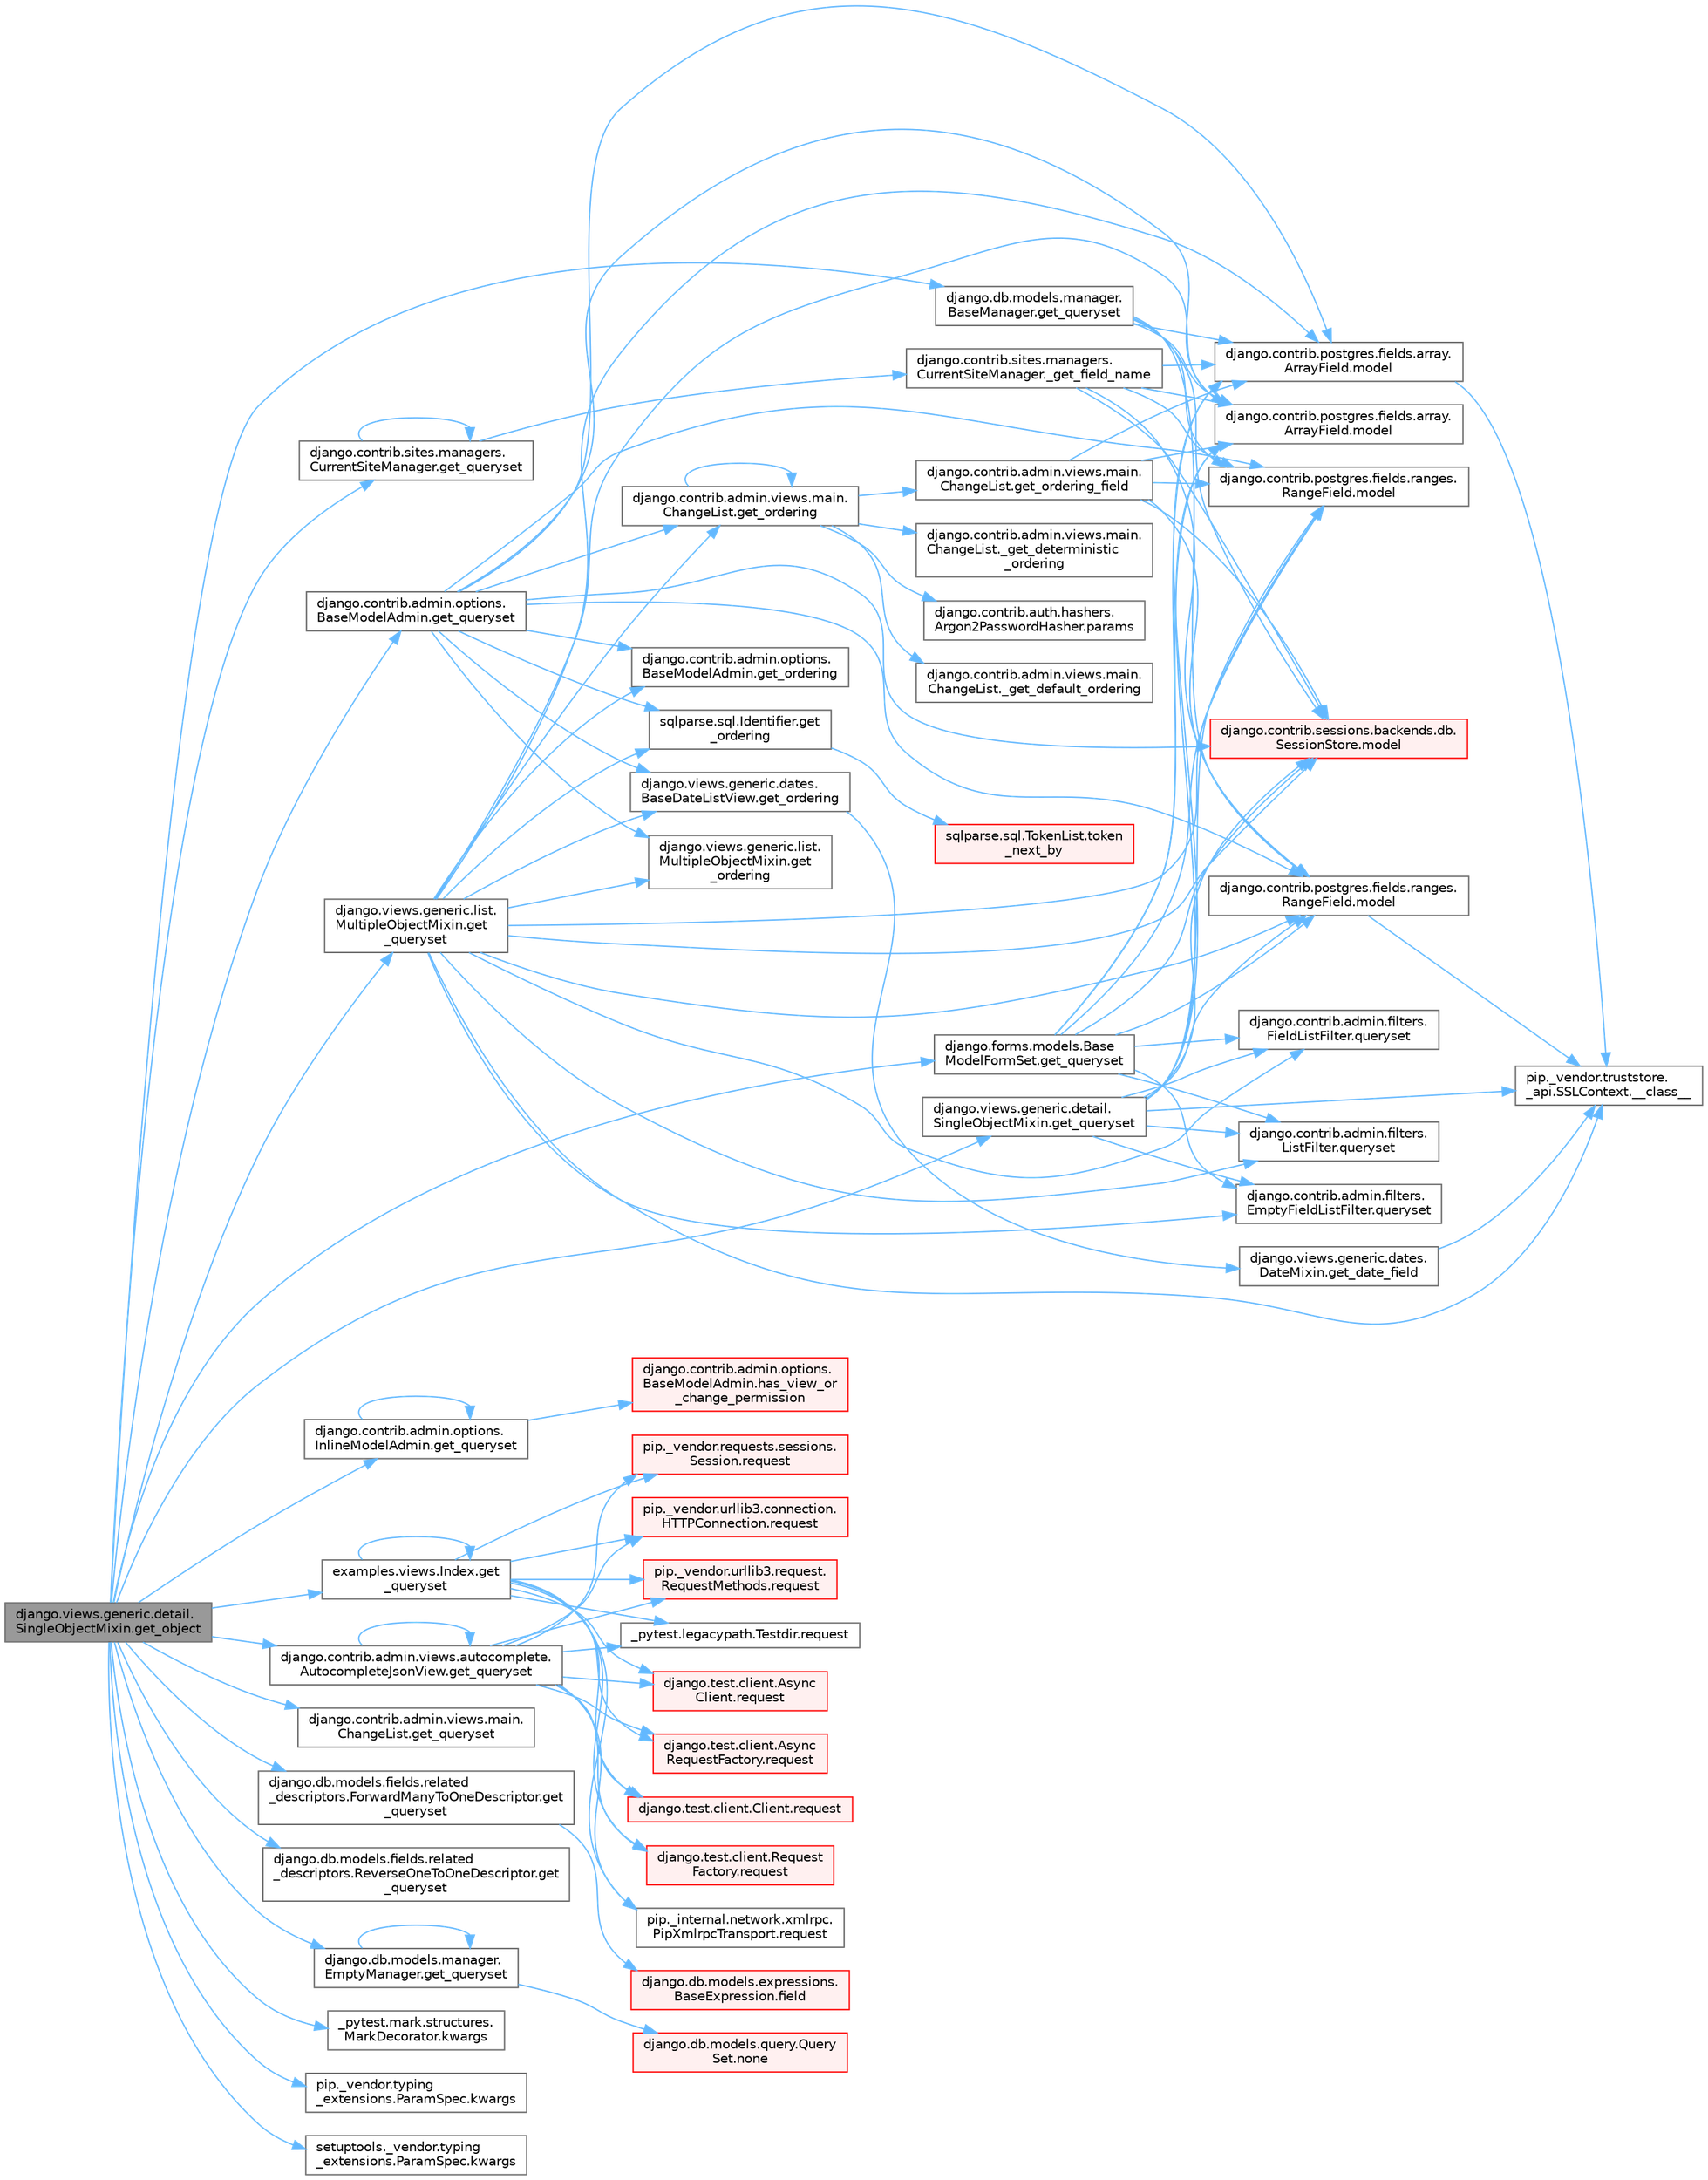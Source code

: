 digraph "django.views.generic.detail.SingleObjectMixin.get_object"
{
 // LATEX_PDF_SIZE
  bgcolor="transparent";
  edge [fontname=Helvetica,fontsize=10,labelfontname=Helvetica,labelfontsize=10];
  node [fontname=Helvetica,fontsize=10,shape=box,height=0.2,width=0.4];
  rankdir="LR";
  Node1 [id="Node000001",label="django.views.generic.detail.\lSingleObjectMixin.get_object",height=0.2,width=0.4,color="gray40", fillcolor="grey60", style="filled", fontcolor="black",tooltip=" "];
  Node1 -> Node2 [id="edge1_Node000001_Node000002",color="steelblue1",style="solid",tooltip=" "];
  Node2 [id="Node000002",label="django.contrib.admin.options.\lBaseModelAdmin.get_queryset",height=0.2,width=0.4,color="grey40", fillcolor="white", style="filled",URL="$classdjango_1_1contrib_1_1admin_1_1options_1_1_base_model_admin.html#a785da85de69766ce5f736de0e4de80c5",tooltip=" "];
  Node2 -> Node3 [id="edge2_Node000002_Node000003",color="steelblue1",style="solid",tooltip=" "];
  Node3 [id="Node000003",label="django.contrib.admin.options.\lBaseModelAdmin.get_ordering",height=0.2,width=0.4,color="grey40", fillcolor="white", style="filled",URL="$classdjango_1_1contrib_1_1admin_1_1options_1_1_base_model_admin.html#a8b06248f6c601bed9bcfc951f653cb72",tooltip=" "];
  Node2 -> Node4 [id="edge3_Node000002_Node000004",color="steelblue1",style="solid",tooltip=" "];
  Node4 [id="Node000004",label="django.contrib.admin.views.main.\lChangeList.get_ordering",height=0.2,width=0.4,color="grey40", fillcolor="white", style="filled",URL="$classdjango_1_1contrib_1_1admin_1_1views_1_1main_1_1_change_list.html#a87413968b7e496bc20cdc428329a8f93",tooltip=" "];
  Node4 -> Node5 [id="edge4_Node000004_Node000005",color="steelblue1",style="solid",tooltip=" "];
  Node5 [id="Node000005",label="django.contrib.admin.views.main.\lChangeList._get_default_ordering",height=0.2,width=0.4,color="grey40", fillcolor="white", style="filled",URL="$classdjango_1_1contrib_1_1admin_1_1views_1_1main_1_1_change_list.html#a2077f4e66689e3f1c1434b2f092b7c47",tooltip=" "];
  Node4 -> Node6 [id="edge5_Node000004_Node000006",color="steelblue1",style="solid",tooltip=" "];
  Node6 [id="Node000006",label="django.contrib.admin.views.main.\lChangeList._get_deterministic\l_ordering",height=0.2,width=0.4,color="grey40", fillcolor="white", style="filled",URL="$classdjango_1_1contrib_1_1admin_1_1views_1_1main_1_1_change_list.html#afbfbb4c6bb2b0b045ec401af7a3290f4",tooltip=" "];
  Node4 -> Node4 [id="edge6_Node000004_Node000004",color="steelblue1",style="solid",tooltip=" "];
  Node4 -> Node7 [id="edge7_Node000004_Node000007",color="steelblue1",style="solid",tooltip=" "];
  Node7 [id="Node000007",label="django.contrib.admin.views.main.\lChangeList.get_ordering_field",height=0.2,width=0.4,color="grey40", fillcolor="white", style="filled",URL="$classdjango_1_1contrib_1_1admin_1_1views_1_1main_1_1_change_list.html#a879e54fed0b1e4c6c831bdd478585fe6",tooltip=" "];
  Node7 -> Node8 [id="edge8_Node000007_Node000008",color="steelblue1",style="solid",tooltip=" "];
  Node8 [id="Node000008",label="django.contrib.postgres.fields.array.\lArrayField.model",height=0.2,width=0.4,color="grey40", fillcolor="white", style="filled",URL="$classdjango_1_1contrib_1_1postgres_1_1fields_1_1array_1_1_array_field.html#a4402eef4c4784e00671c9f229481f4c1",tooltip=" "];
  Node8 -> Node9 [id="edge9_Node000008_Node000009",color="steelblue1",style="solid",tooltip=" "];
  Node9 [id="Node000009",label="pip._vendor.truststore.\l_api.SSLContext.__class__",height=0.2,width=0.4,color="grey40", fillcolor="white", style="filled",URL="$classpip_1_1__vendor_1_1truststore_1_1__api_1_1_s_s_l_context.html#a530861514f31eabaa3f513557d6e66de",tooltip=" "];
  Node7 -> Node10 [id="edge10_Node000007_Node000010",color="steelblue1",style="solid",tooltip=" "];
  Node10 [id="Node000010",label="django.contrib.postgres.fields.array.\lArrayField.model",height=0.2,width=0.4,color="grey40", fillcolor="white", style="filled",URL="$classdjango_1_1contrib_1_1postgres_1_1fields_1_1array_1_1_array_field.html#a50a2796de85f960ca282b56ef2d9446c",tooltip=" "];
  Node7 -> Node11 [id="edge11_Node000007_Node000011",color="steelblue1",style="solid",tooltip=" "];
  Node11 [id="Node000011",label="django.contrib.postgres.fields.ranges.\lRangeField.model",height=0.2,width=0.4,color="grey40", fillcolor="white", style="filled",URL="$classdjango_1_1contrib_1_1postgres_1_1fields_1_1ranges_1_1_range_field.html#aa38c2bbd1bad0c8f9b0315ee468867a2",tooltip=" "];
  Node11 -> Node9 [id="edge12_Node000011_Node000009",color="steelblue1",style="solid",tooltip=" "];
  Node7 -> Node12 [id="edge13_Node000007_Node000012",color="steelblue1",style="solid",tooltip=" "];
  Node12 [id="Node000012",label="django.contrib.postgres.fields.ranges.\lRangeField.model",height=0.2,width=0.4,color="grey40", fillcolor="white", style="filled",URL="$classdjango_1_1contrib_1_1postgres_1_1fields_1_1ranges_1_1_range_field.html#a91b36827f010affd1ff89569cf40d1af",tooltip=" "];
  Node7 -> Node13 [id="edge14_Node000007_Node000013",color="steelblue1",style="solid",tooltip=" "];
  Node13 [id="Node000013",label="django.contrib.sessions.backends.db.\lSessionStore.model",height=0.2,width=0.4,color="red", fillcolor="#FFF0F0", style="filled",URL="$classdjango_1_1contrib_1_1sessions_1_1backends_1_1db_1_1_session_store.html#af52cfb4371af389c8bd4a6780274c403",tooltip=" "];
  Node4 -> Node15 [id="edge15_Node000004_Node000015",color="steelblue1",style="solid",tooltip=" "];
  Node15 [id="Node000015",label="django.contrib.auth.hashers.\lArgon2PasswordHasher.params",height=0.2,width=0.4,color="grey40", fillcolor="white", style="filled",URL="$classdjango_1_1contrib_1_1auth_1_1hashers_1_1_argon2_password_hasher.html#a7ff39876e9800961fb430e95e18f5687",tooltip=" "];
  Node2 -> Node16 [id="edge16_Node000002_Node000016",color="steelblue1",style="solid",tooltip=" "];
  Node16 [id="Node000016",label="django.views.generic.dates.\lBaseDateListView.get_ordering",height=0.2,width=0.4,color="grey40", fillcolor="white", style="filled",URL="$classdjango_1_1views_1_1generic_1_1dates_1_1_base_date_list_view.html#a0ec2128f4273a0b80fa32b44d71725ea",tooltip=" "];
  Node16 -> Node17 [id="edge17_Node000016_Node000017",color="steelblue1",style="solid",tooltip=" "];
  Node17 [id="Node000017",label="django.views.generic.dates.\lDateMixin.get_date_field",height=0.2,width=0.4,color="grey40", fillcolor="white", style="filled",URL="$classdjango_1_1views_1_1generic_1_1dates_1_1_date_mixin.html#a5effe594d56a85727190cc91ef894526",tooltip=" "];
  Node17 -> Node9 [id="edge18_Node000017_Node000009",color="steelblue1",style="solid",tooltip=" "];
  Node2 -> Node18 [id="edge19_Node000002_Node000018",color="steelblue1",style="solid",tooltip=" "];
  Node18 [id="Node000018",label="django.views.generic.list.\lMultipleObjectMixin.get\l_ordering",height=0.2,width=0.4,color="grey40", fillcolor="white", style="filled",URL="$classdjango_1_1views_1_1generic_1_1list_1_1_multiple_object_mixin.html#a8ba6071eb9a7bab04795550b0a3628c6",tooltip=" "];
  Node2 -> Node19 [id="edge20_Node000002_Node000019",color="steelblue1",style="solid",tooltip=" "];
  Node19 [id="Node000019",label="sqlparse.sql.Identifier.get\l_ordering",height=0.2,width=0.4,color="grey40", fillcolor="white", style="filled",URL="$classsqlparse_1_1sql_1_1_identifier.html#a6e06ea438171fb096466ae06a2b2f69f",tooltip=" "];
  Node19 -> Node20 [id="edge21_Node000019_Node000020",color="steelblue1",style="solid",tooltip=" "];
  Node20 [id="Node000020",label="sqlparse.sql.TokenList.token\l_next_by",height=0.2,width=0.4,color="red", fillcolor="#FFF0F0", style="filled",URL="$classsqlparse_1_1sql_1_1_token_list.html#acb7f06b0c3968bc76d455ab7ab5a5e9c",tooltip=" "];
  Node2 -> Node8 [id="edge22_Node000002_Node000008",color="steelblue1",style="solid",tooltip=" "];
  Node2 -> Node10 [id="edge23_Node000002_Node000010",color="steelblue1",style="solid",tooltip=" "];
  Node2 -> Node11 [id="edge24_Node000002_Node000011",color="steelblue1",style="solid",tooltip=" "];
  Node2 -> Node12 [id="edge25_Node000002_Node000012",color="steelblue1",style="solid",tooltip=" "];
  Node2 -> Node13 [id="edge26_Node000002_Node000013",color="steelblue1",style="solid",tooltip=" "];
  Node1 -> Node22 [id="edge27_Node000001_Node000022",color="steelblue1",style="solid",tooltip=" "];
  Node22 [id="Node000022",label="django.contrib.admin.options.\lInlineModelAdmin.get_queryset",height=0.2,width=0.4,color="grey40", fillcolor="white", style="filled",URL="$classdjango_1_1contrib_1_1admin_1_1options_1_1_inline_model_admin.html#a9248f5d82a336087e911b7ebc8729ffd",tooltip=" "];
  Node22 -> Node22 [id="edge28_Node000022_Node000022",color="steelblue1",style="solid",tooltip=" "];
  Node22 -> Node23 [id="edge29_Node000022_Node000023",color="steelblue1",style="solid",tooltip=" "];
  Node23 [id="Node000023",label="django.contrib.admin.options.\lBaseModelAdmin.has_view_or\l_change_permission",height=0.2,width=0.4,color="red", fillcolor="#FFF0F0", style="filled",URL="$classdjango_1_1contrib_1_1admin_1_1options_1_1_base_model_admin.html#a218c5fb68fadfcf6e8e49172ad1d317c",tooltip=" "];
  Node1 -> Node29 [id="edge30_Node000001_Node000029",color="steelblue1",style="solid",tooltip=" "];
  Node29 [id="Node000029",label="django.contrib.admin.views.autocomplete.\lAutocompleteJsonView.get_queryset",height=0.2,width=0.4,color="grey40", fillcolor="white", style="filled",URL="$classdjango_1_1contrib_1_1admin_1_1views_1_1autocomplete_1_1_autocomplete_json_view.html#a6eb5abbd3b2e8b252a4ce9ca2680f3d3",tooltip=" "];
  Node29 -> Node29 [id="edge31_Node000029_Node000029",color="steelblue1",style="solid",tooltip=" "];
  Node29 -> Node30 [id="edge32_Node000029_Node000030",color="steelblue1",style="solid",tooltip=" "];
  Node30 [id="Node000030",label="_pytest.legacypath.Testdir.request",height=0.2,width=0.4,color="grey40", fillcolor="white", style="filled",URL="$class__pytest_1_1legacypath_1_1_testdir.html#a0e10c900efcd764da85254119e4d64c4",tooltip=" "];
  Node29 -> Node31 [id="edge33_Node000029_Node000031",color="steelblue1",style="solid",tooltip=" "];
  Node31 [id="Node000031",label="django.test.client.Async\lClient.request",height=0.2,width=0.4,color="red", fillcolor="#FFF0F0", style="filled",URL="$classdjango_1_1test_1_1client_1_1_async_client.html#a891cc2f6b81dcf3583bbbde8d21a713a",tooltip=" "];
  Node29 -> Node33 [id="edge34_Node000029_Node000033",color="steelblue1",style="solid",tooltip=" "];
  Node33 [id="Node000033",label="django.test.client.Async\lRequestFactory.request",height=0.2,width=0.4,color="red", fillcolor="#FFF0F0", style="filled",URL="$classdjango_1_1test_1_1client_1_1_async_request_factory.html#aab026845547a4c2d9203b8710b90f6cd",tooltip=" "];
  Node29 -> Node34 [id="edge35_Node000029_Node000034",color="steelblue1",style="solid",tooltip=" "];
  Node34 [id="Node000034",label="django.test.client.Client.request",height=0.2,width=0.4,color="red", fillcolor="#FFF0F0", style="filled",URL="$classdjango_1_1test_1_1client_1_1_client.html#a2f51c5251142ab6503937051936e33fa",tooltip=" "];
  Node29 -> Node489 [id="edge36_Node000029_Node000489",color="steelblue1",style="solid",tooltip=" "];
  Node489 [id="Node000489",label="django.test.client.Request\lFactory.request",height=0.2,width=0.4,color="red", fillcolor="#FFF0F0", style="filled",URL="$classdjango_1_1test_1_1client_1_1_request_factory.html#adae411ab0df6839c5364b647e4dc63ad",tooltip=" "];
  Node29 -> Node490 [id="edge37_Node000029_Node000490",color="steelblue1",style="solid",tooltip=" "];
  Node490 [id="Node000490",label="pip._internal.network.xmlrpc.\lPipXmlrpcTransport.request",height=0.2,width=0.4,color="grey40", fillcolor="white", style="filled",URL="$classpip_1_1__internal_1_1network_1_1xmlrpc_1_1_pip_xmlrpc_transport.html#a91d1ed180fbf8bcc25f6747a72614c5f",tooltip=" "];
  Node29 -> Node491 [id="edge38_Node000029_Node000491",color="steelblue1",style="solid",tooltip=" "];
  Node491 [id="Node000491",label="pip._vendor.requests.sessions.\lSession.request",height=0.2,width=0.4,color="red", fillcolor="#FFF0F0", style="filled",URL="$classpip_1_1__vendor_1_1requests_1_1sessions_1_1_session.html#a3dddfa16e93faa1a1a553936d913482b",tooltip=" "];
  Node29 -> Node1007 [id="edge39_Node000029_Node001007",color="steelblue1",style="solid",tooltip=" "];
  Node1007 [id="Node001007",label="pip._vendor.urllib3.connection.\lHTTPConnection.request",height=0.2,width=0.4,color="red", fillcolor="#FFF0F0", style="filled",URL="$classpip_1_1__vendor_1_1urllib3_1_1connection_1_1_h_t_t_p_connection.html#a67e552c4d242e4169bdf7319269a417f",tooltip=" "];
  Node29 -> Node1009 [id="edge40_Node000029_Node001009",color="steelblue1",style="solid",tooltip=" "];
  Node1009 [id="Node001009",label="pip._vendor.urllib3.request.\lRequestMethods.request",height=0.2,width=0.4,color="red", fillcolor="#FFF0F0", style="filled",URL="$classpip_1_1__vendor_1_1urllib3_1_1request_1_1_request_methods.html#a73541f2f0edc7df7413b043e33c69e7f",tooltip=" "];
  Node1 -> Node2827 [id="edge41_Node000001_Node002827",color="steelblue1",style="solid",tooltip=" "];
  Node2827 [id="Node002827",label="django.contrib.admin.views.main.\lChangeList.get_queryset",height=0.2,width=0.4,color="grey40", fillcolor="white", style="filled",URL="$classdjango_1_1contrib_1_1admin_1_1views_1_1main_1_1_change_list.html#a269abeb8e01762183e40a5133a41151d",tooltip=" "];
  Node1 -> Node2828 [id="edge42_Node000001_Node002828",color="steelblue1",style="solid",tooltip=" "];
  Node2828 [id="Node002828",label="django.contrib.sites.managers.\lCurrentSiteManager.get_queryset",height=0.2,width=0.4,color="grey40", fillcolor="white", style="filled",URL="$classdjango_1_1contrib_1_1sites_1_1managers_1_1_current_site_manager.html#a1889434ddf70c93854e44489319c1a1f",tooltip=" "];
  Node2828 -> Node1152 [id="edge43_Node002828_Node001152",color="steelblue1",style="solid",tooltip=" "];
  Node1152 [id="Node001152",label="django.contrib.sites.managers.\lCurrentSiteManager._get_field_name",height=0.2,width=0.4,color="grey40", fillcolor="white", style="filled",URL="$classdjango_1_1contrib_1_1sites_1_1managers_1_1_current_site_manager.html#a6681f04ed527ed7f580a8c6330a97cd4",tooltip=" "];
  Node1152 -> Node8 [id="edge44_Node001152_Node000008",color="steelblue1",style="solid",tooltip=" "];
  Node1152 -> Node10 [id="edge45_Node001152_Node000010",color="steelblue1",style="solid",tooltip=" "];
  Node1152 -> Node11 [id="edge46_Node001152_Node000011",color="steelblue1",style="solid",tooltip=" "];
  Node1152 -> Node12 [id="edge47_Node001152_Node000012",color="steelblue1",style="solid",tooltip=" "];
  Node1152 -> Node13 [id="edge48_Node001152_Node000013",color="steelblue1",style="solid",tooltip=" "];
  Node2828 -> Node2828 [id="edge49_Node002828_Node002828",color="steelblue1",style="solid",tooltip=" "];
  Node1 -> Node2829 [id="edge50_Node000001_Node002829",color="steelblue1",style="solid",tooltip=" "];
  Node2829 [id="Node002829",label="django.db.models.fields.related\l_descriptors.ForwardManyToOneDescriptor.get\l_queryset",height=0.2,width=0.4,color="grey40", fillcolor="white", style="filled",URL="$classdjango_1_1db_1_1models_1_1fields_1_1related__descriptors_1_1_forward_many_to_one_descriptor.html#aac7cf3069f240b0e4553d803b419cf7d",tooltip=" "];
  Node2829 -> Node37 [id="edge51_Node002829_Node000037",color="steelblue1",style="solid",tooltip=" "];
  Node37 [id="Node000037",label="django.db.models.expressions.\lBaseExpression.field",height=0.2,width=0.4,color="red", fillcolor="#FFF0F0", style="filled",URL="$classdjango_1_1db_1_1models_1_1expressions_1_1_base_expression.html#a70aeb35391ada82c2e9f02b1c3ac150c",tooltip=" "];
  Node1 -> Node2830 [id="edge52_Node000001_Node002830",color="steelblue1",style="solid",tooltip=" "];
  Node2830 [id="Node002830",label="django.db.models.fields.related\l_descriptors.ReverseOneToOneDescriptor.get\l_queryset",height=0.2,width=0.4,color="grey40", fillcolor="white", style="filled",URL="$classdjango_1_1db_1_1models_1_1fields_1_1related__descriptors_1_1_reverse_one_to_one_descriptor.html#a04bede0cb722d44ace129e00e85081a3",tooltip=" "];
  Node1 -> Node2831 [id="edge53_Node000001_Node002831",color="steelblue1",style="solid",tooltip=" "];
  Node2831 [id="Node002831",label="django.db.models.manager.\lBaseManager.get_queryset",height=0.2,width=0.4,color="grey40", fillcolor="white", style="filled",URL="$classdjango_1_1db_1_1models_1_1manager_1_1_base_manager.html#a358c9a085a30a278b31e784dac7a52ef",tooltip="PROXIES TO QUERYSET #."];
  Node2831 -> Node8 [id="edge54_Node002831_Node000008",color="steelblue1",style="solid",tooltip=" "];
  Node2831 -> Node10 [id="edge55_Node002831_Node000010",color="steelblue1",style="solid",tooltip=" "];
  Node2831 -> Node11 [id="edge56_Node002831_Node000011",color="steelblue1",style="solid",tooltip=" "];
  Node2831 -> Node12 [id="edge57_Node002831_Node000012",color="steelblue1",style="solid",tooltip=" "];
  Node2831 -> Node13 [id="edge58_Node002831_Node000013",color="steelblue1",style="solid",tooltip=" "];
  Node1 -> Node2832 [id="edge59_Node000001_Node002832",color="steelblue1",style="solid",tooltip=" "];
  Node2832 [id="Node002832",label="django.db.models.manager.\lEmptyManager.get_queryset",height=0.2,width=0.4,color="grey40", fillcolor="white", style="filled",URL="$classdjango_1_1db_1_1models_1_1manager_1_1_empty_manager.html#a2a2df8fcd071f937c6ee484d4ee1d539",tooltip=" "];
  Node2832 -> Node2832 [id="edge60_Node002832_Node002832",color="steelblue1",style="solid",tooltip=" "];
  Node2832 -> Node2833 [id="edge61_Node002832_Node002833",color="steelblue1",style="solid",tooltip=" "];
  Node2833 [id="Node002833",label="django.db.models.query.Query\lSet.none",height=0.2,width=0.4,color="red", fillcolor="#FFF0F0", style="filled",URL="$classdjango_1_1db_1_1models_1_1query_1_1_query_set.html#ad50a9f1d2c26774f89ed67b270a28b4c",tooltip=" "];
  Node1 -> Node2834 [id="edge62_Node000001_Node002834",color="steelblue1",style="solid",tooltip=" "];
  Node2834 [id="Node002834",label="django.forms.models.Base\lModelFormSet.get_queryset",height=0.2,width=0.4,color="grey40", fillcolor="white", style="filled",URL="$classdjango_1_1forms_1_1models_1_1_base_model_form_set.html#adbf92e8bd967e15a87f0fa40d2826143",tooltip=" "];
  Node2834 -> Node8 [id="edge63_Node002834_Node000008",color="steelblue1",style="solid",tooltip=" "];
  Node2834 -> Node10 [id="edge64_Node002834_Node000010",color="steelblue1",style="solid",tooltip=" "];
  Node2834 -> Node11 [id="edge65_Node002834_Node000011",color="steelblue1",style="solid",tooltip=" "];
  Node2834 -> Node12 [id="edge66_Node002834_Node000012",color="steelblue1",style="solid",tooltip=" "];
  Node2834 -> Node13 [id="edge67_Node002834_Node000013",color="steelblue1",style="solid",tooltip=" "];
  Node2834 -> Node2061 [id="edge68_Node002834_Node002061",color="steelblue1",style="solid",tooltip=" "];
  Node2061 [id="Node002061",label="django.contrib.admin.filters.\lEmptyFieldListFilter.queryset",height=0.2,width=0.4,color="grey40", fillcolor="white", style="filled",URL="$classdjango_1_1contrib_1_1admin_1_1filters_1_1_empty_field_list_filter.html#a7c601d9b32bad0920a6af219ea1ac733",tooltip=" "];
  Node2834 -> Node2062 [id="edge69_Node002834_Node002062",color="steelblue1",style="solid",tooltip=" "];
  Node2062 [id="Node002062",label="django.contrib.admin.filters.\lFieldListFilter.queryset",height=0.2,width=0.4,color="grey40", fillcolor="white", style="filled",URL="$classdjango_1_1contrib_1_1admin_1_1filters_1_1_field_list_filter.html#a3a783bd1289c7321391afc78436b07d4",tooltip=" "];
  Node2834 -> Node2063 [id="edge70_Node002834_Node002063",color="steelblue1",style="solid",tooltip=" "];
  Node2063 [id="Node002063",label="django.contrib.admin.filters.\lListFilter.queryset",height=0.2,width=0.4,color="grey40", fillcolor="white", style="filled",URL="$classdjango_1_1contrib_1_1admin_1_1filters_1_1_list_filter.html#a50eb27880299b5cb090c7c0e8820f8e3",tooltip=" "];
  Node1 -> Node2835 [id="edge71_Node000001_Node002835",color="steelblue1",style="solid",tooltip=" "];
  Node2835 [id="Node002835",label="django.views.generic.detail.\lSingleObjectMixin.get_queryset",height=0.2,width=0.4,color="grey40", fillcolor="white", style="filled",URL="$classdjango_1_1views_1_1generic_1_1detail_1_1_single_object_mixin.html#a29e41db704214851315dd3e87c4d843e",tooltip=" "];
  Node2835 -> Node9 [id="edge72_Node002835_Node000009",color="steelblue1",style="solid",tooltip=" "];
  Node2835 -> Node8 [id="edge73_Node002835_Node000008",color="steelblue1",style="solid",tooltip=" "];
  Node2835 -> Node10 [id="edge74_Node002835_Node000010",color="steelblue1",style="solid",tooltip=" "];
  Node2835 -> Node11 [id="edge75_Node002835_Node000011",color="steelblue1",style="solid",tooltip=" "];
  Node2835 -> Node12 [id="edge76_Node002835_Node000012",color="steelblue1",style="solid",tooltip=" "];
  Node2835 -> Node13 [id="edge77_Node002835_Node000013",color="steelblue1",style="solid",tooltip=" "];
  Node2835 -> Node2061 [id="edge78_Node002835_Node002061",color="steelblue1",style="solid",tooltip=" "];
  Node2835 -> Node2062 [id="edge79_Node002835_Node002062",color="steelblue1",style="solid",tooltip=" "];
  Node2835 -> Node2063 [id="edge80_Node002835_Node002063",color="steelblue1",style="solid",tooltip=" "];
  Node1 -> Node2836 [id="edge81_Node000001_Node002836",color="steelblue1",style="solid",tooltip=" "];
  Node2836 [id="Node002836",label="django.views.generic.list.\lMultipleObjectMixin.get\l_queryset",height=0.2,width=0.4,color="grey40", fillcolor="white", style="filled",URL="$classdjango_1_1views_1_1generic_1_1list_1_1_multiple_object_mixin.html#a7ceb7f310a7a0d7fedfb90f1f2b5c226",tooltip=" "];
  Node2836 -> Node9 [id="edge82_Node002836_Node000009",color="steelblue1",style="solid",tooltip=" "];
  Node2836 -> Node3 [id="edge83_Node002836_Node000003",color="steelblue1",style="solid",tooltip=" "];
  Node2836 -> Node4 [id="edge84_Node002836_Node000004",color="steelblue1",style="solid",tooltip=" "];
  Node2836 -> Node16 [id="edge85_Node002836_Node000016",color="steelblue1",style="solid",tooltip=" "];
  Node2836 -> Node18 [id="edge86_Node002836_Node000018",color="steelblue1",style="solid",tooltip=" "];
  Node2836 -> Node19 [id="edge87_Node002836_Node000019",color="steelblue1",style="solid",tooltip=" "];
  Node2836 -> Node8 [id="edge88_Node002836_Node000008",color="steelblue1",style="solid",tooltip=" "];
  Node2836 -> Node10 [id="edge89_Node002836_Node000010",color="steelblue1",style="solid",tooltip=" "];
  Node2836 -> Node11 [id="edge90_Node002836_Node000011",color="steelblue1",style="solid",tooltip=" "];
  Node2836 -> Node12 [id="edge91_Node002836_Node000012",color="steelblue1",style="solid",tooltip=" "];
  Node2836 -> Node13 [id="edge92_Node002836_Node000013",color="steelblue1",style="solid",tooltip=" "];
  Node2836 -> Node2061 [id="edge93_Node002836_Node002061",color="steelblue1",style="solid",tooltip=" "];
  Node2836 -> Node2062 [id="edge94_Node002836_Node002062",color="steelblue1",style="solid",tooltip=" "];
  Node2836 -> Node2063 [id="edge95_Node002836_Node002063",color="steelblue1",style="solid",tooltip=" "];
  Node1 -> Node2837 [id="edge96_Node000001_Node002837",color="steelblue1",style="solid",tooltip=" "];
  Node2837 [id="Node002837",label="examples.views.Index.get\l_queryset",height=0.2,width=0.4,color="grey40", fillcolor="white", style="filled",URL="$classexamples_1_1views_1_1_index.html#a288026bb9059b37dca786922296dfcd3",tooltip=" "];
  Node2837 -> Node2837 [id="edge97_Node002837_Node002837",color="steelblue1",style="solid",tooltip=" "];
  Node2837 -> Node30 [id="edge98_Node002837_Node000030",color="steelblue1",style="solid",tooltip=" "];
  Node2837 -> Node31 [id="edge99_Node002837_Node000031",color="steelblue1",style="solid",tooltip=" "];
  Node2837 -> Node33 [id="edge100_Node002837_Node000033",color="steelblue1",style="solid",tooltip=" "];
  Node2837 -> Node34 [id="edge101_Node002837_Node000034",color="steelblue1",style="solid",tooltip=" "];
  Node2837 -> Node489 [id="edge102_Node002837_Node000489",color="steelblue1",style="solid",tooltip=" "];
  Node2837 -> Node490 [id="edge103_Node002837_Node000490",color="steelblue1",style="solid",tooltip=" "];
  Node2837 -> Node491 [id="edge104_Node002837_Node000491",color="steelblue1",style="solid",tooltip=" "];
  Node2837 -> Node1007 [id="edge105_Node002837_Node001007",color="steelblue1",style="solid",tooltip=" "];
  Node2837 -> Node1009 [id="edge106_Node002837_Node001009",color="steelblue1",style="solid",tooltip=" "];
  Node1 -> Node814 [id="edge107_Node000001_Node000814",color="steelblue1",style="solid",tooltip=" "];
  Node814 [id="Node000814",label="_pytest.mark.structures.\lMarkDecorator.kwargs",height=0.2,width=0.4,color="grey40", fillcolor="white", style="filled",URL="$class__pytest_1_1mark_1_1structures_1_1_mark_decorator.html#a07868e83e39f7b31121b611e3627a77c",tooltip=" "];
  Node1 -> Node815 [id="edge108_Node000001_Node000815",color="steelblue1",style="solid",tooltip=" "];
  Node815 [id="Node000815",label="pip._vendor.typing\l_extensions.ParamSpec.kwargs",height=0.2,width=0.4,color="grey40", fillcolor="white", style="filled",URL="$classpip_1_1__vendor_1_1typing__extensions_1_1_param_spec.html#a7533d6714916929b5b3c9ba8f94f1f90",tooltip=" "];
  Node1 -> Node816 [id="edge109_Node000001_Node000816",color="steelblue1",style="solid",tooltip=" "];
  Node816 [id="Node000816",label="setuptools._vendor.typing\l_extensions.ParamSpec.kwargs",height=0.2,width=0.4,color="grey40", fillcolor="white", style="filled",URL="$classsetuptools_1_1__vendor_1_1typing__extensions_1_1_param_spec.html#a3ffadc8575bdbfca5ad02298256b6213",tooltip=" "];
}
